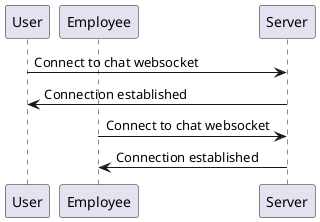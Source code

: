@startuml chat-sequence

participant "User" as U
participant "Employee" as E
participant "Server" as S

U -> S: Connect to chat websocket
S -> U: Connection established
E -> S: Connect to chat websocket
S -> E: Connection established

@enduml
